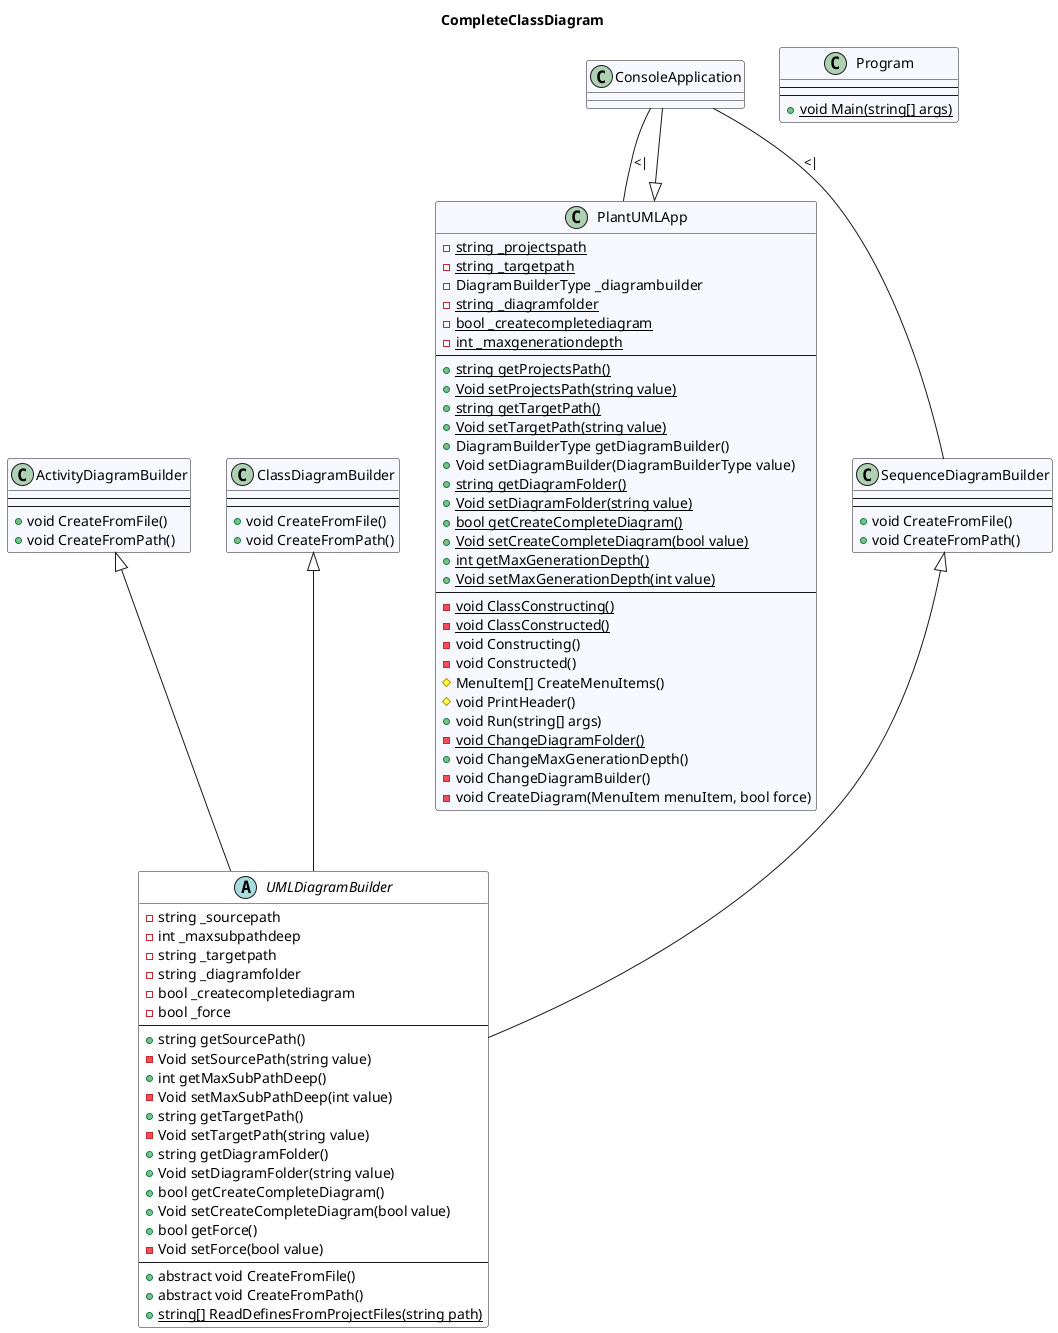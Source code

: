 @startuml CompleteClassDiagram
title CompleteClassDiagram
 class ActivityDiagramBuilder #GhostWhite {
---
---
+ void CreateFromFile()
+ void CreateFromPath()
}
abstract class UMLDiagramBuilder #White {
- string _sourcepath
- int _maxsubpathdeep
- string _targetpath
- string _diagramfolder
- bool _createcompletediagram
- bool _force
---
+ string getSourcePath()
- Void setSourcePath(string value)
+ int getMaxSubPathDeep()
- Void setMaxSubPathDeep(int value)
+ string getTargetPath()
- Void setTargetPath(string value)
+ string getDiagramFolder()
+ Void setDiagramFolder(string value)
+ bool getCreateCompleteDiagram()
+ Void setCreateCompleteDiagram(bool value)
+ bool getForce()
- Void setForce(bool value)
---
+ abstract void CreateFromFile()
+ abstract void CreateFromPath()
+ {static} string[] ReadDefinesFromProjectFiles(string path)
}
 class ClassDiagramBuilder #GhostWhite {
---
---
+ void CreateFromFile()
+ void CreateFromPath()
}
 class PlantUMLApp #GhostWhite {
- {static} string _projectspath
- {static} string _targetpath
- DiagramBuilderType _diagrambuilder
- {static} string _diagramfolder
- {static} bool _createcompletediagram
- {static} int _maxgenerationdepth
---
+ {static} string getProjectsPath()
+ {static} Void setProjectsPath(string value)
+ {static} string getTargetPath()
+ {static} Void setTargetPath(string value)
+ DiagramBuilderType getDiagramBuilder()
+ Void setDiagramBuilder(DiagramBuilderType value)
+ {static} string getDiagramFolder()
+ {static} Void setDiagramFolder(string value)
+ {static} bool getCreateCompleteDiagram()
+ {static} Void setCreateCompleteDiagram(bool value)
+ {static} int getMaxGenerationDepth()
+ {static} Void setMaxGenerationDepth(int value)
---
- {static} void ClassConstructing()
- {static} void ClassConstructed()
- void Constructing()
- void Constructed()
# MenuItem[] CreateMenuItems()
# void PrintHeader()
+ void Run(string[] args)
- {static} void ChangeDiagramFolder()
+ void ChangeMaxGenerationDepth()
- void ChangeDiagramBuilder()
- void CreateDiagram(MenuItem menuItem, bool force)
}
 class Program #GhostWhite {
---
---
+ {static} void Main(string[] args)
}
 class SequenceDiagramBuilder #GhostWhite {
---
---
+ void CreateFromFile()
+ void CreateFromPath()
}
ActivityDiagramBuilder <|-- UMLDiagramBuilder
ClassDiagramBuilder <|-- UMLDiagramBuilder
class ConsoleApplication #GhostWhite
PlantUMLApp <|-- ConsoleApplication
SequenceDiagramBuilder <|-- UMLDiagramBuilder
ConsoleApplication -- PlantUMLApp : <|
ConsoleApplication -- SequenceDiagramBuilder : <|
@enduml
